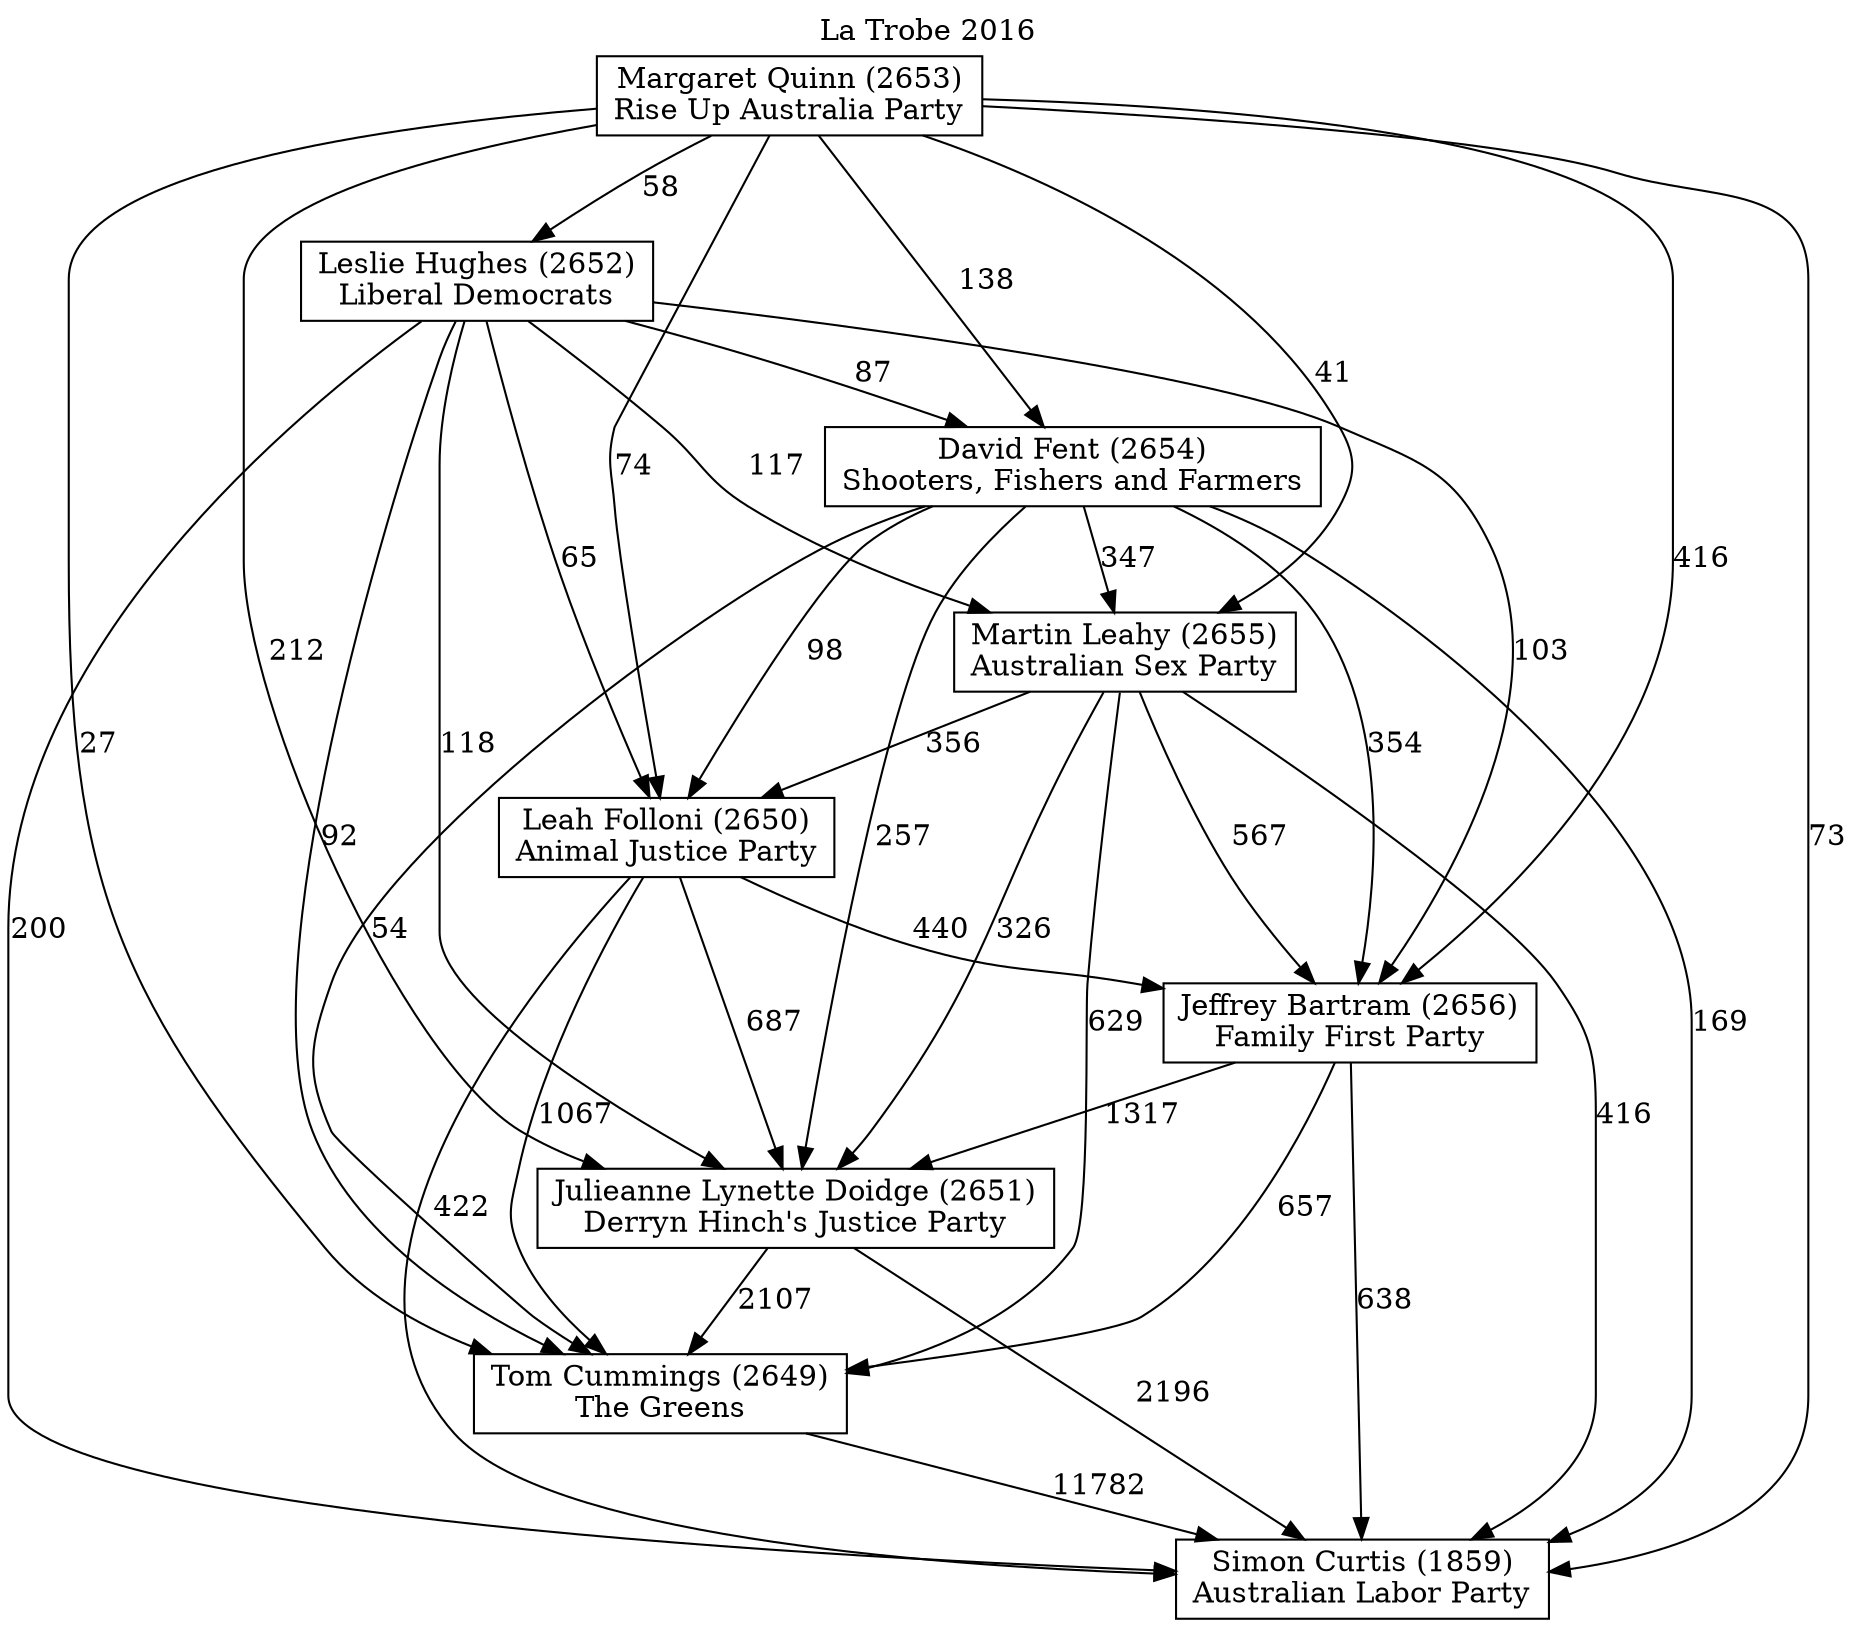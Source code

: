 // House preference flow
digraph "Simon Curtis (1859)_La Trobe_2016" {
	graph [label="La Trobe 2016" labelloc=t mclimit=10]
	node [shape=box]
	"David Fent (2654)" [label="David Fent (2654)
Shooters, Fishers and Farmers"]
	"Jeffrey Bartram (2656)" [label="Jeffrey Bartram (2656)
Family First Party"]
	"Julieanne Lynette Doidge (2651)" [label="Julieanne Lynette Doidge (2651)
Derryn Hinch's Justice Party"]
	"Leah Folloni (2650)" [label="Leah Folloni (2650)
Animal Justice Party"]
	"Leslie Hughes (2652)" [label="Leslie Hughes (2652)
Liberal Democrats"]
	"Margaret Quinn (2653)" [label="Margaret Quinn (2653)
Rise Up Australia Party"]
	"Martin Leahy (2655)" [label="Martin Leahy (2655)
Australian Sex Party"]
	"Simon Curtis (1859)" [label="Simon Curtis (1859)
Australian Labor Party"]
	"Tom Cummings (2649)" [label="Tom Cummings (2649)
The Greens"]
	"David Fent (2654)" -> "Jeffrey Bartram (2656)" [label=354]
	"David Fent (2654)" -> "Julieanne Lynette Doidge (2651)" [label=257]
	"David Fent (2654)" -> "Leah Folloni (2650)" [label=98]
	"David Fent (2654)" -> "Martin Leahy (2655)" [label=347]
	"David Fent (2654)" -> "Simon Curtis (1859)" [label=169]
	"David Fent (2654)" -> "Tom Cummings (2649)" [label=54]
	"Jeffrey Bartram (2656)" -> "Julieanne Lynette Doidge (2651)" [label=1317]
	"Jeffrey Bartram (2656)" -> "Simon Curtis (1859)" [label=638]
	"Jeffrey Bartram (2656)" -> "Tom Cummings (2649)" [label=657]
	"Julieanne Lynette Doidge (2651)" -> "Simon Curtis (1859)" [label=2196]
	"Julieanne Lynette Doidge (2651)" -> "Tom Cummings (2649)" [label=2107]
	"Leah Folloni (2650)" -> "Jeffrey Bartram (2656)" [label=440]
	"Leah Folloni (2650)" -> "Julieanne Lynette Doidge (2651)" [label=687]
	"Leah Folloni (2650)" -> "Simon Curtis (1859)" [label=422]
	"Leah Folloni (2650)" -> "Tom Cummings (2649)" [label=1067]
	"Leslie Hughes (2652)" -> "David Fent (2654)" [label=87]
	"Leslie Hughes (2652)" -> "Jeffrey Bartram (2656)" [label=103]
	"Leslie Hughes (2652)" -> "Julieanne Lynette Doidge (2651)" [label=118]
	"Leslie Hughes (2652)" -> "Leah Folloni (2650)" [label=65]
	"Leslie Hughes (2652)" -> "Martin Leahy (2655)" [label=117]
	"Leslie Hughes (2652)" -> "Simon Curtis (1859)" [label=200]
	"Leslie Hughes (2652)" -> "Tom Cummings (2649)" [label=92]
	"Margaret Quinn (2653)" -> "David Fent (2654)" [label=138]
	"Margaret Quinn (2653)" -> "Jeffrey Bartram (2656)" [label=416]
	"Margaret Quinn (2653)" -> "Julieanne Lynette Doidge (2651)" [label=212]
	"Margaret Quinn (2653)" -> "Leah Folloni (2650)" [label=74]
	"Margaret Quinn (2653)" -> "Leslie Hughes (2652)" [label=58]
	"Margaret Quinn (2653)" -> "Martin Leahy (2655)" [label=41]
	"Margaret Quinn (2653)" -> "Simon Curtis (1859)" [label=73]
	"Margaret Quinn (2653)" -> "Tom Cummings (2649)" [label=27]
	"Martin Leahy (2655)" -> "Jeffrey Bartram (2656)" [label=567]
	"Martin Leahy (2655)" -> "Julieanne Lynette Doidge (2651)" [label=326]
	"Martin Leahy (2655)" -> "Leah Folloni (2650)" [label=356]
	"Martin Leahy (2655)" -> "Simon Curtis (1859)" [label=416]
	"Martin Leahy (2655)" -> "Tom Cummings (2649)" [label=629]
	"Tom Cummings (2649)" -> "Simon Curtis (1859)" [label=11782]
}
